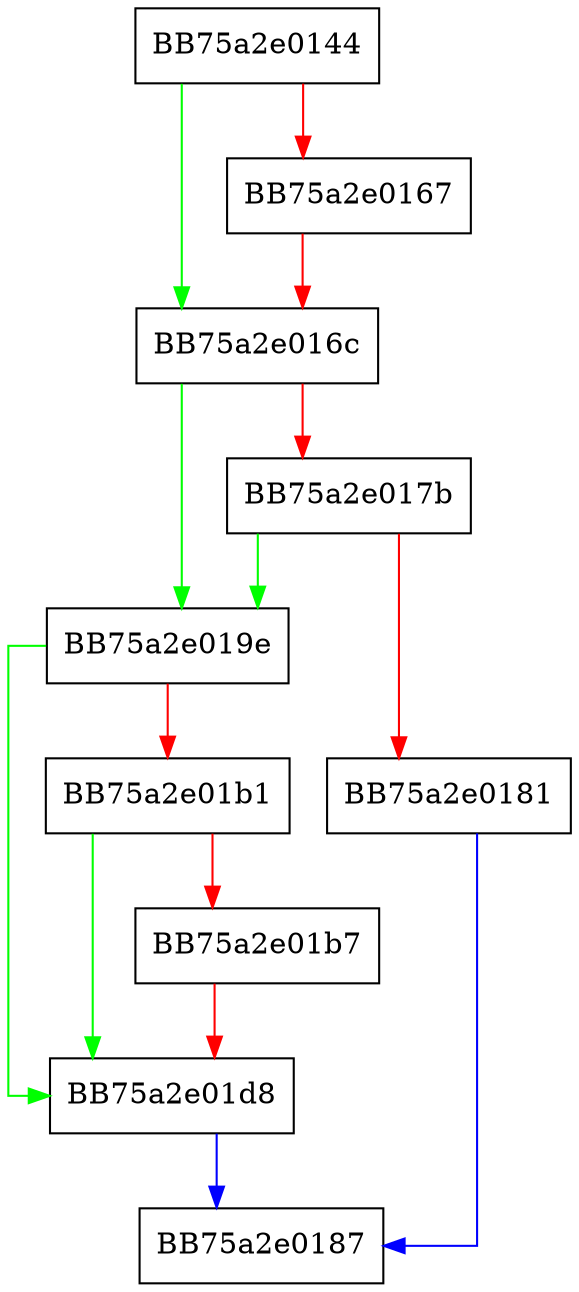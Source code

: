 digraph SetBlob {
  node [shape="box"];
  graph [splines=ortho];
  BB75a2e0144 -> BB75a2e016c [color="green"];
  BB75a2e0144 -> BB75a2e0167 [color="red"];
  BB75a2e0167 -> BB75a2e016c [color="red"];
  BB75a2e016c -> BB75a2e019e [color="green"];
  BB75a2e016c -> BB75a2e017b [color="red"];
  BB75a2e017b -> BB75a2e019e [color="green"];
  BB75a2e017b -> BB75a2e0181 [color="red"];
  BB75a2e0181 -> BB75a2e0187 [color="blue"];
  BB75a2e019e -> BB75a2e01d8 [color="green"];
  BB75a2e019e -> BB75a2e01b1 [color="red"];
  BB75a2e01b1 -> BB75a2e01d8 [color="green"];
  BB75a2e01b1 -> BB75a2e01b7 [color="red"];
  BB75a2e01b7 -> BB75a2e01d8 [color="red"];
  BB75a2e01d8 -> BB75a2e0187 [color="blue"];
}